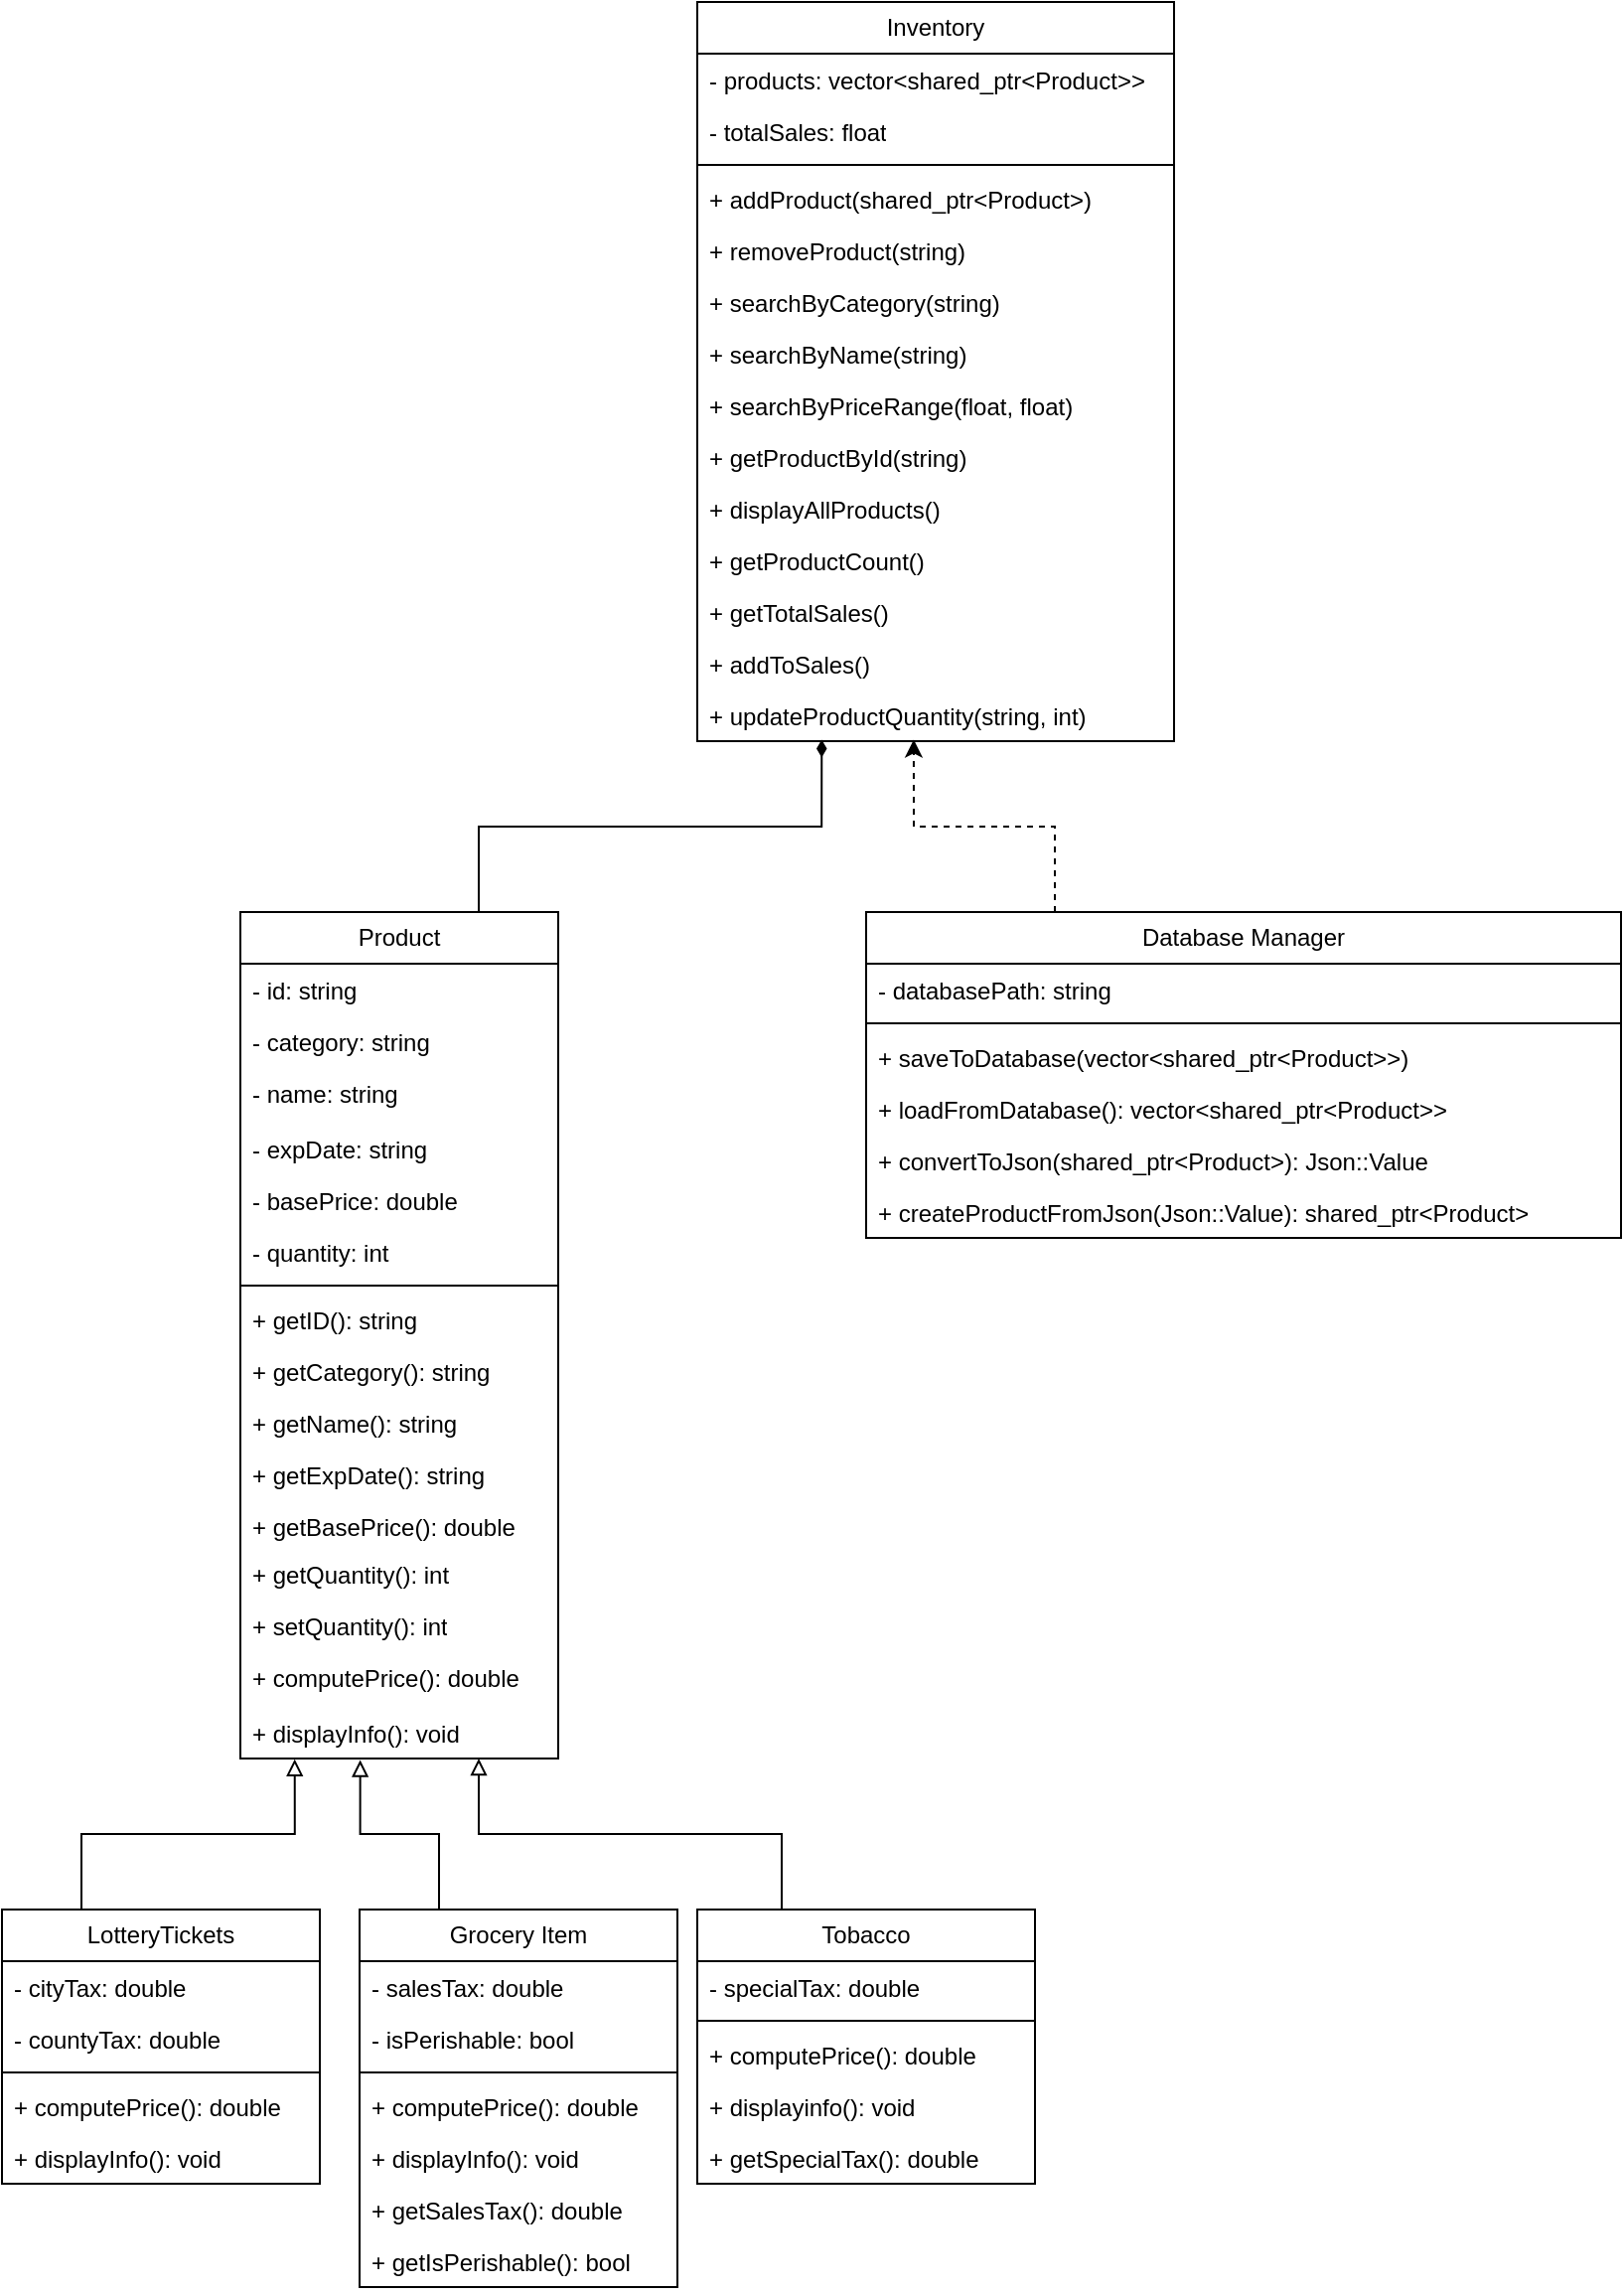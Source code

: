 <mxfile version="26.2.14">
  <diagram name="Page-1" id="XP5wi-Z1ziAdDEs-CprB">
    <mxGraphModel dx="1187" dy="1418" grid="1" gridSize="10" guides="1" tooltips="1" connect="1" arrows="1" fold="1" page="1" pageScale="1" pageWidth="850" pageHeight="1100" math="0" shadow="0">
      <root>
        <mxCell id="0" />
        <mxCell id="1" parent="0" />
        <mxCell id="9lF0l-CxX9DdGzwPmQOx-1" value="Inventory" style="swimlane;fontStyle=0;childLayout=stackLayout;horizontal=1;startSize=26;fillColor=none;horizontalStack=0;resizeParent=1;resizeParentMax=0;resizeLast=0;collapsible=1;marginBottom=0;whiteSpace=wrap;html=1;" vertex="1" parent="1">
          <mxGeometry x="340" y="-670" width="240" height="372" as="geometry" />
        </mxCell>
        <mxCell id="9lF0l-CxX9DdGzwPmQOx-2" value="- products: vector&amp;lt;shared_ptr&amp;lt;Product&amp;gt;&amp;gt;" style="text;strokeColor=none;fillColor=none;align=left;verticalAlign=top;spacingLeft=4;spacingRight=4;overflow=hidden;rotatable=0;points=[[0,0.5],[1,0.5]];portConstraint=eastwest;whiteSpace=wrap;html=1;" vertex="1" parent="9lF0l-CxX9DdGzwPmQOx-1">
          <mxGeometry y="26" width="240" height="26" as="geometry" />
        </mxCell>
        <mxCell id="9lF0l-CxX9DdGzwPmQOx-3" value="- totalSales: float" style="text;strokeColor=none;fillColor=none;align=left;verticalAlign=top;spacingLeft=4;spacingRight=4;overflow=hidden;rotatable=0;points=[[0,0.5],[1,0.5]];portConstraint=eastwest;whiteSpace=wrap;html=1;" vertex="1" parent="9lF0l-CxX9DdGzwPmQOx-1">
          <mxGeometry y="52" width="240" height="26" as="geometry" />
        </mxCell>
        <mxCell id="9lF0l-CxX9DdGzwPmQOx-49" value="" style="line;strokeWidth=1;fillColor=none;align=left;verticalAlign=middle;spacingTop=-1;spacingLeft=3;spacingRight=3;rotatable=0;labelPosition=right;points=[];portConstraint=eastwest;strokeColor=inherit;" vertex="1" parent="9lF0l-CxX9DdGzwPmQOx-1">
          <mxGeometry y="78" width="240" height="8" as="geometry" />
        </mxCell>
        <mxCell id="9lF0l-CxX9DdGzwPmQOx-50" value="+ addProduct(shared_ptr&amp;lt;Product&amp;gt;)" style="text;strokeColor=none;fillColor=none;align=left;verticalAlign=top;spacingLeft=4;spacingRight=4;overflow=hidden;rotatable=0;points=[[0,0.5],[1,0.5]];portConstraint=eastwest;whiteSpace=wrap;html=1;" vertex="1" parent="9lF0l-CxX9DdGzwPmQOx-1">
          <mxGeometry y="86" width="240" height="26" as="geometry" />
        </mxCell>
        <mxCell id="9lF0l-CxX9DdGzwPmQOx-60" value="+ removeProduct(string)" style="text;strokeColor=none;fillColor=none;align=left;verticalAlign=top;spacingLeft=4;spacingRight=4;overflow=hidden;rotatable=0;points=[[0,0.5],[1,0.5]];portConstraint=eastwest;whiteSpace=wrap;html=1;" vertex="1" parent="9lF0l-CxX9DdGzwPmQOx-1">
          <mxGeometry y="112" width="240" height="26" as="geometry" />
        </mxCell>
        <mxCell id="9lF0l-CxX9DdGzwPmQOx-52" value="+ searchByCategory(string)" style="text;strokeColor=none;fillColor=none;align=left;verticalAlign=top;spacingLeft=4;spacingRight=4;overflow=hidden;rotatable=0;points=[[0,0.5],[1,0.5]];portConstraint=eastwest;whiteSpace=wrap;html=1;" vertex="1" parent="9lF0l-CxX9DdGzwPmQOx-1">
          <mxGeometry y="138" width="240" height="26" as="geometry" />
        </mxCell>
        <mxCell id="9lF0l-CxX9DdGzwPmQOx-59" value="+ searchByName(string)" style="text;strokeColor=none;fillColor=none;align=left;verticalAlign=top;spacingLeft=4;spacingRight=4;overflow=hidden;rotatable=0;points=[[0,0.5],[1,0.5]];portConstraint=eastwest;whiteSpace=wrap;html=1;" vertex="1" parent="9lF0l-CxX9DdGzwPmQOx-1">
          <mxGeometry y="164" width="240" height="26" as="geometry" />
        </mxCell>
        <mxCell id="9lF0l-CxX9DdGzwPmQOx-61" value="+ searchByPriceRange(float, float)" style="text;strokeColor=none;fillColor=none;align=left;verticalAlign=top;spacingLeft=4;spacingRight=4;overflow=hidden;rotatable=0;points=[[0,0.5],[1,0.5]];portConstraint=eastwest;whiteSpace=wrap;html=1;" vertex="1" parent="9lF0l-CxX9DdGzwPmQOx-1">
          <mxGeometry y="190" width="240" height="26" as="geometry" />
        </mxCell>
        <mxCell id="9lF0l-CxX9DdGzwPmQOx-58" value="+ getProductById(string)" style="text;strokeColor=none;fillColor=none;align=left;verticalAlign=top;spacingLeft=4;spacingRight=4;overflow=hidden;rotatable=0;points=[[0,0.5],[1,0.5]];portConstraint=eastwest;whiteSpace=wrap;html=1;" vertex="1" parent="9lF0l-CxX9DdGzwPmQOx-1">
          <mxGeometry y="216" width="240" height="26" as="geometry" />
        </mxCell>
        <mxCell id="9lF0l-CxX9DdGzwPmQOx-55" value="+ displayAllProducts()" style="text;strokeColor=none;fillColor=none;align=left;verticalAlign=top;spacingLeft=4;spacingRight=4;overflow=hidden;rotatable=0;points=[[0,0.5],[1,0.5]];portConstraint=eastwest;whiteSpace=wrap;html=1;" vertex="1" parent="9lF0l-CxX9DdGzwPmQOx-1">
          <mxGeometry y="242" width="240" height="26" as="geometry" />
        </mxCell>
        <mxCell id="9lF0l-CxX9DdGzwPmQOx-57" value="+ getProductCount()" style="text;strokeColor=none;fillColor=none;align=left;verticalAlign=top;spacingLeft=4;spacingRight=4;overflow=hidden;rotatable=0;points=[[0,0.5],[1,0.5]];portConstraint=eastwest;whiteSpace=wrap;html=1;" vertex="1" parent="9lF0l-CxX9DdGzwPmQOx-1">
          <mxGeometry y="268" width="240" height="26" as="geometry" />
        </mxCell>
        <mxCell id="9lF0l-CxX9DdGzwPmQOx-51" value="+ getTotalSales()" style="text;strokeColor=none;fillColor=none;align=left;verticalAlign=top;spacingLeft=4;spacingRight=4;overflow=hidden;rotatable=0;points=[[0,0.5],[1,0.5]];portConstraint=eastwest;whiteSpace=wrap;html=1;" vertex="1" parent="9lF0l-CxX9DdGzwPmQOx-1">
          <mxGeometry y="294" width="240" height="26" as="geometry" />
        </mxCell>
        <mxCell id="9lF0l-CxX9DdGzwPmQOx-56" value="+ addToSales()" style="text;strokeColor=none;fillColor=none;align=left;verticalAlign=top;spacingLeft=4;spacingRight=4;overflow=hidden;rotatable=0;points=[[0,0.5],[1,0.5]];portConstraint=eastwest;whiteSpace=wrap;html=1;" vertex="1" parent="9lF0l-CxX9DdGzwPmQOx-1">
          <mxGeometry y="320" width="240" height="26" as="geometry" />
        </mxCell>
        <mxCell id="9lF0l-CxX9DdGzwPmQOx-4" value="+ updateProductQuantity(string, int)" style="text;strokeColor=none;fillColor=none;align=left;verticalAlign=top;spacingLeft=4;spacingRight=4;overflow=hidden;rotatable=0;points=[[0,0.5],[1,0.5]];portConstraint=eastwest;whiteSpace=wrap;html=1;" vertex="1" parent="9lF0l-CxX9DdGzwPmQOx-1">
          <mxGeometry y="346" width="240" height="26" as="geometry" />
        </mxCell>
        <mxCell id="9lF0l-CxX9DdGzwPmQOx-5" value="Product" style="swimlane;fontStyle=0;childLayout=stackLayout;horizontal=1;startSize=26;fillColor=none;horizontalStack=0;resizeParent=1;resizeParentMax=0;resizeLast=0;collapsible=1;marginBottom=0;whiteSpace=wrap;html=1;" vertex="1" parent="1">
          <mxGeometry x="110" y="-212" width="160" height="426" as="geometry" />
        </mxCell>
        <mxCell id="9lF0l-CxX9DdGzwPmQOx-6" value="- id: string" style="text;strokeColor=none;fillColor=none;align=left;verticalAlign=top;spacingLeft=4;spacingRight=4;overflow=hidden;rotatable=0;points=[[0,0.5],[1,0.5]];portConstraint=eastwest;whiteSpace=wrap;html=1;" vertex="1" parent="9lF0l-CxX9DdGzwPmQOx-5">
          <mxGeometry y="26" width="160" height="26" as="geometry" />
        </mxCell>
        <mxCell id="9lF0l-CxX9DdGzwPmQOx-7" value="- category: string" style="text;strokeColor=none;fillColor=none;align=left;verticalAlign=top;spacingLeft=4;spacingRight=4;overflow=hidden;rotatable=0;points=[[0,0.5],[1,0.5]];portConstraint=eastwest;whiteSpace=wrap;html=1;" vertex="1" parent="9lF0l-CxX9DdGzwPmQOx-5">
          <mxGeometry y="52" width="160" height="26" as="geometry" />
        </mxCell>
        <mxCell id="9lF0l-CxX9DdGzwPmQOx-8" value="- name: string" style="text;strokeColor=none;fillColor=none;align=left;verticalAlign=top;spacingLeft=4;spacingRight=4;overflow=hidden;rotatable=0;points=[[0,0.5],[1,0.5]];portConstraint=eastwest;whiteSpace=wrap;html=1;" vertex="1" parent="9lF0l-CxX9DdGzwPmQOx-5">
          <mxGeometry y="78" width="160" height="28" as="geometry" />
        </mxCell>
        <mxCell id="9lF0l-CxX9DdGzwPmQOx-39" value="- expDate: string" style="text;strokeColor=none;fillColor=none;align=left;verticalAlign=top;spacingLeft=4;spacingRight=4;overflow=hidden;rotatable=0;points=[[0,0.5],[1,0.5]];portConstraint=eastwest;whiteSpace=wrap;html=1;" vertex="1" parent="9lF0l-CxX9DdGzwPmQOx-5">
          <mxGeometry y="106" width="160" height="26" as="geometry" />
        </mxCell>
        <mxCell id="9lF0l-CxX9DdGzwPmQOx-40" value="- basePrice: double" style="text;strokeColor=none;fillColor=none;align=left;verticalAlign=top;spacingLeft=4;spacingRight=4;overflow=hidden;rotatable=0;points=[[0,0.5],[1,0.5]];portConstraint=eastwest;whiteSpace=wrap;html=1;" vertex="1" parent="9lF0l-CxX9DdGzwPmQOx-5">
          <mxGeometry y="132" width="160" height="26" as="geometry" />
        </mxCell>
        <mxCell id="9lF0l-CxX9DdGzwPmQOx-41" value="- quantity: int" style="text;strokeColor=none;fillColor=none;align=left;verticalAlign=top;spacingLeft=4;spacingRight=4;overflow=hidden;rotatable=0;points=[[0,0.5],[1,0.5]];portConstraint=eastwest;whiteSpace=wrap;html=1;" vertex="1" parent="9lF0l-CxX9DdGzwPmQOx-5">
          <mxGeometry y="158" width="160" height="26" as="geometry" />
        </mxCell>
        <mxCell id="9lF0l-CxX9DdGzwPmQOx-38" value="" style="line;strokeWidth=1;fillColor=none;align=left;verticalAlign=middle;spacingTop=-1;spacingLeft=3;spacingRight=3;rotatable=0;labelPosition=right;points=[];portConstraint=eastwest;strokeColor=inherit;" vertex="1" parent="9lF0l-CxX9DdGzwPmQOx-5">
          <mxGeometry y="184" width="160" height="8" as="geometry" />
        </mxCell>
        <mxCell id="9lF0l-CxX9DdGzwPmQOx-45" value="+ getID(): string" style="text;strokeColor=none;fillColor=none;align=left;verticalAlign=top;spacingLeft=4;spacingRight=4;overflow=hidden;rotatable=0;points=[[0,0.5],[1,0.5]];portConstraint=eastwest;whiteSpace=wrap;html=1;" vertex="1" parent="9lF0l-CxX9DdGzwPmQOx-5">
          <mxGeometry y="192" width="160" height="26" as="geometry" />
        </mxCell>
        <mxCell id="9lF0l-CxX9DdGzwPmQOx-48" value="+ getCategory(): string" style="text;strokeColor=none;fillColor=none;align=left;verticalAlign=top;spacingLeft=4;spacingRight=4;overflow=hidden;rotatable=0;points=[[0,0.5],[1,0.5]];portConstraint=eastwest;whiteSpace=wrap;html=1;" vertex="1" parent="9lF0l-CxX9DdGzwPmQOx-5">
          <mxGeometry y="218" width="160" height="26" as="geometry" />
        </mxCell>
        <mxCell id="9lF0l-CxX9DdGzwPmQOx-47" value="+ getName(): string" style="text;strokeColor=none;fillColor=none;align=left;verticalAlign=top;spacingLeft=4;spacingRight=4;overflow=hidden;rotatable=0;points=[[0,0.5],[1,0.5]];portConstraint=eastwest;whiteSpace=wrap;html=1;" vertex="1" parent="9lF0l-CxX9DdGzwPmQOx-5">
          <mxGeometry y="244" width="160" height="26" as="geometry" />
        </mxCell>
        <mxCell id="9lF0l-CxX9DdGzwPmQOx-46" value="+ getExpDate(): string" style="text;strokeColor=none;fillColor=none;align=left;verticalAlign=top;spacingLeft=4;spacingRight=4;overflow=hidden;rotatable=0;points=[[0,0.5],[1,0.5]];portConstraint=eastwest;whiteSpace=wrap;html=1;" vertex="1" parent="9lF0l-CxX9DdGzwPmQOx-5">
          <mxGeometry y="270" width="160" height="26" as="geometry" />
        </mxCell>
        <mxCell id="9lF0l-CxX9DdGzwPmQOx-37" value="+ getBasePrice(): double" style="text;strokeColor=none;fillColor=none;align=left;verticalAlign=top;spacingLeft=4;spacingRight=4;overflow=hidden;rotatable=0;points=[[0,0.5],[1,0.5]];portConstraint=eastwest;whiteSpace=wrap;html=1;" vertex="1" parent="9lF0l-CxX9DdGzwPmQOx-5">
          <mxGeometry y="296" width="160" height="24" as="geometry" />
        </mxCell>
        <mxCell id="9lF0l-CxX9DdGzwPmQOx-44" value="+ getQuantity(): int" style="text;strokeColor=none;fillColor=none;align=left;verticalAlign=top;spacingLeft=4;spacingRight=4;overflow=hidden;rotatable=0;points=[[0,0.5],[1,0.5]];portConstraint=eastwest;whiteSpace=wrap;html=1;" vertex="1" parent="9lF0l-CxX9DdGzwPmQOx-5">
          <mxGeometry y="320" width="160" height="26" as="geometry" />
        </mxCell>
        <mxCell id="9lF0l-CxX9DdGzwPmQOx-43" value="+ setQuantity(): int" style="text;strokeColor=none;fillColor=none;align=left;verticalAlign=top;spacingLeft=4;spacingRight=4;overflow=hidden;rotatable=0;points=[[0,0.5],[1,0.5]];portConstraint=eastwest;whiteSpace=wrap;html=1;" vertex="1" parent="9lF0l-CxX9DdGzwPmQOx-5">
          <mxGeometry y="346" width="160" height="26" as="geometry" />
        </mxCell>
        <mxCell id="9lF0l-CxX9DdGzwPmQOx-42" value="+ computePrice(): double" style="text;strokeColor=none;fillColor=none;align=left;verticalAlign=top;spacingLeft=4;spacingRight=4;overflow=hidden;rotatable=0;points=[[0,0.5],[1,0.5]];portConstraint=eastwest;whiteSpace=wrap;html=1;" vertex="1" parent="9lF0l-CxX9DdGzwPmQOx-5">
          <mxGeometry y="372" width="160" height="28" as="geometry" />
        </mxCell>
        <mxCell id="9lF0l-CxX9DdGzwPmQOx-36" value="+ displayInfo(): void" style="text;strokeColor=none;fillColor=none;align=left;verticalAlign=top;spacingLeft=4;spacingRight=4;overflow=hidden;rotatable=0;points=[[0,0.5],[1,0.5]];portConstraint=eastwest;whiteSpace=wrap;html=1;" vertex="1" parent="9lF0l-CxX9DdGzwPmQOx-5">
          <mxGeometry y="400" width="160" height="26" as="geometry" />
        </mxCell>
        <mxCell id="9lF0l-CxX9DdGzwPmQOx-9" value="LotteryTickets" style="swimlane;fontStyle=0;childLayout=stackLayout;horizontal=1;startSize=26;fillColor=none;horizontalStack=0;resizeParent=1;resizeParentMax=0;resizeLast=0;collapsible=1;marginBottom=0;whiteSpace=wrap;html=1;" vertex="1" parent="1">
          <mxGeometry x="-10" y="290" width="160" height="138" as="geometry" />
        </mxCell>
        <mxCell id="9lF0l-CxX9DdGzwPmQOx-10" value="- cityTax: double" style="text;strokeColor=none;fillColor=none;align=left;verticalAlign=top;spacingLeft=4;spacingRight=4;overflow=hidden;rotatable=0;points=[[0,0.5],[1,0.5]];portConstraint=eastwest;whiteSpace=wrap;html=1;" vertex="1" parent="9lF0l-CxX9DdGzwPmQOx-9">
          <mxGeometry y="26" width="160" height="26" as="geometry" />
        </mxCell>
        <mxCell id="9lF0l-CxX9DdGzwPmQOx-11" value="- countyTax: double" style="text;strokeColor=none;fillColor=none;align=left;verticalAlign=top;spacingLeft=4;spacingRight=4;overflow=hidden;rotatable=0;points=[[0,0.5],[1,0.5]];portConstraint=eastwest;whiteSpace=wrap;html=1;" vertex="1" parent="9lF0l-CxX9DdGzwPmQOx-9">
          <mxGeometry y="52" width="160" height="26" as="geometry" />
        </mxCell>
        <mxCell id="9lF0l-CxX9DdGzwPmQOx-64" value="" style="line;strokeWidth=1;fillColor=none;align=left;verticalAlign=middle;spacingTop=-1;spacingLeft=3;spacingRight=3;rotatable=0;labelPosition=right;points=[];portConstraint=eastwest;strokeColor=inherit;" vertex="1" parent="9lF0l-CxX9DdGzwPmQOx-9">
          <mxGeometry y="78" width="160" height="8" as="geometry" />
        </mxCell>
        <mxCell id="9lF0l-CxX9DdGzwPmQOx-12" value="+ computePrice(): double" style="text;strokeColor=none;fillColor=none;align=left;verticalAlign=top;spacingLeft=4;spacingRight=4;overflow=hidden;rotatable=0;points=[[0,0.5],[1,0.5]];portConstraint=eastwest;whiteSpace=wrap;html=1;" vertex="1" parent="9lF0l-CxX9DdGzwPmQOx-9">
          <mxGeometry y="86" width="160" height="26" as="geometry" />
        </mxCell>
        <mxCell id="9lF0l-CxX9DdGzwPmQOx-65" value="+ displayInfo(): void" style="text;strokeColor=none;fillColor=none;align=left;verticalAlign=top;spacingLeft=4;spacingRight=4;overflow=hidden;rotatable=0;points=[[0,0.5],[1,0.5]];portConstraint=eastwest;whiteSpace=wrap;html=1;" vertex="1" parent="9lF0l-CxX9DdGzwPmQOx-9">
          <mxGeometry y="112" width="160" height="26" as="geometry" />
        </mxCell>
        <mxCell id="9lF0l-CxX9DdGzwPmQOx-78" style="edgeStyle=orthogonalEdgeStyle;rounded=0;orthogonalLoop=1;jettySize=auto;html=1;exitX=0.25;exitY=0;exitDx=0;exitDy=0;entryX=0.75;entryY=1;entryDx=0;entryDy=0;endArrow=block;endFill=0;" edge="1" parent="1" source="9lF0l-CxX9DdGzwPmQOx-13" target="9lF0l-CxX9DdGzwPmQOx-5">
          <mxGeometry relative="1" as="geometry" />
        </mxCell>
        <mxCell id="9lF0l-CxX9DdGzwPmQOx-13" value="Tobacco" style="swimlane;fontStyle=0;childLayout=stackLayout;horizontal=1;startSize=26;fillColor=none;horizontalStack=0;resizeParent=1;resizeParentMax=0;resizeLast=0;collapsible=1;marginBottom=0;whiteSpace=wrap;html=1;" vertex="1" parent="1">
          <mxGeometry x="340" y="290" width="170" height="138" as="geometry" />
        </mxCell>
        <mxCell id="9lF0l-CxX9DdGzwPmQOx-14" value="- specialTax: double" style="text;strokeColor=none;fillColor=none;align=left;verticalAlign=top;spacingLeft=4;spacingRight=4;overflow=hidden;rotatable=0;points=[[0,0.5],[1,0.5]];portConstraint=eastwest;whiteSpace=wrap;html=1;" vertex="1" parent="9lF0l-CxX9DdGzwPmQOx-13">
          <mxGeometry y="26" width="170" height="26" as="geometry" />
        </mxCell>
        <mxCell id="9lF0l-CxX9DdGzwPmQOx-62" value="" style="line;strokeWidth=1;fillColor=none;align=left;verticalAlign=middle;spacingTop=-1;spacingLeft=3;spacingRight=3;rotatable=0;labelPosition=right;points=[];portConstraint=eastwest;strokeColor=inherit;" vertex="1" parent="9lF0l-CxX9DdGzwPmQOx-13">
          <mxGeometry y="52" width="170" height="8" as="geometry" />
        </mxCell>
        <mxCell id="9lF0l-CxX9DdGzwPmQOx-15" value="+ computePrice(): double" style="text;strokeColor=none;fillColor=none;align=left;verticalAlign=top;spacingLeft=4;spacingRight=4;overflow=hidden;rotatable=0;points=[[0,0.5],[1,0.5]];portConstraint=eastwest;whiteSpace=wrap;html=1;" vertex="1" parent="9lF0l-CxX9DdGzwPmQOx-13">
          <mxGeometry y="60" width="170" height="26" as="geometry" />
        </mxCell>
        <mxCell id="9lF0l-CxX9DdGzwPmQOx-63" value="+ displayinfo(): void" style="text;strokeColor=none;fillColor=none;align=left;verticalAlign=top;spacingLeft=4;spacingRight=4;overflow=hidden;rotatable=0;points=[[0,0.5],[1,0.5]];portConstraint=eastwest;whiteSpace=wrap;html=1;" vertex="1" parent="9lF0l-CxX9DdGzwPmQOx-13">
          <mxGeometry y="86" width="170" height="26" as="geometry" />
        </mxCell>
        <mxCell id="9lF0l-CxX9DdGzwPmQOx-16" value="+ getSpecialTax(): double" style="text;strokeColor=none;fillColor=none;align=left;verticalAlign=top;spacingLeft=4;spacingRight=4;overflow=hidden;rotatable=0;points=[[0,0.5],[1,0.5]];portConstraint=eastwest;whiteSpace=wrap;html=1;" vertex="1" parent="9lF0l-CxX9DdGzwPmQOx-13">
          <mxGeometry y="112" width="170" height="26" as="geometry" />
        </mxCell>
        <mxCell id="9lF0l-CxX9DdGzwPmQOx-17" value="Datab&lt;span style=&quot;background-color: transparent; color: light-dark(rgb(0, 0, 0), rgb(255, 255, 255));&quot;&gt;ase Manager&lt;/span&gt;" style="swimlane;fontStyle=0;childLayout=stackLayout;horizontal=1;startSize=26;fillColor=none;horizontalStack=0;resizeParent=1;resizeParentMax=0;resizeLast=0;collapsible=1;marginBottom=0;whiteSpace=wrap;html=1;" vertex="1" parent="1">
          <mxGeometry x="425" y="-212" width="380" height="164" as="geometry" />
        </mxCell>
        <mxCell id="9lF0l-CxX9DdGzwPmQOx-18" value="- databasePath: string" style="text;strokeColor=none;fillColor=none;align=left;verticalAlign=top;spacingLeft=4;spacingRight=4;overflow=hidden;rotatable=0;points=[[0,0.5],[1,0.5]];portConstraint=eastwest;whiteSpace=wrap;html=1;" vertex="1" parent="9lF0l-CxX9DdGzwPmQOx-17">
          <mxGeometry y="26" width="380" height="26" as="geometry" />
        </mxCell>
        <mxCell id="9lF0l-CxX9DdGzwPmQOx-74" value="" style="line;strokeWidth=1;fillColor=none;align=left;verticalAlign=middle;spacingTop=-1;spacingLeft=3;spacingRight=3;rotatable=0;labelPosition=right;points=[];portConstraint=eastwest;strokeColor=inherit;" vertex="1" parent="9lF0l-CxX9DdGzwPmQOx-17">
          <mxGeometry y="52" width="380" height="8" as="geometry" />
        </mxCell>
        <mxCell id="9lF0l-CxX9DdGzwPmQOx-72" value="+ saveToDatabase(vector&amp;lt;shared_ptr&amp;lt;Product&amp;gt;&amp;gt;)" style="text;strokeColor=none;fillColor=none;align=left;verticalAlign=top;spacingLeft=4;spacingRight=4;overflow=hidden;rotatable=0;points=[[0,0.5],[1,0.5]];portConstraint=eastwest;whiteSpace=wrap;html=1;" vertex="1" parent="9lF0l-CxX9DdGzwPmQOx-17">
          <mxGeometry y="60" width="380" height="26" as="geometry" />
        </mxCell>
        <mxCell id="9lF0l-CxX9DdGzwPmQOx-19" value="+ loadFromDatabase(): vector&amp;lt;shared_ptr&amp;lt;Product&amp;gt;&amp;gt;" style="text;strokeColor=none;fillColor=none;align=left;verticalAlign=top;spacingLeft=4;spacingRight=4;overflow=hidden;rotatable=0;points=[[0,0.5],[1,0.5]];portConstraint=eastwest;whiteSpace=wrap;html=1;" vertex="1" parent="9lF0l-CxX9DdGzwPmQOx-17">
          <mxGeometry y="86" width="380" height="26" as="geometry" />
        </mxCell>
        <mxCell id="9lF0l-CxX9DdGzwPmQOx-73" value="+ convertToJson(shared_ptr&amp;lt;Product&amp;gt;): Json::Value" style="text;strokeColor=none;fillColor=none;align=left;verticalAlign=top;spacingLeft=4;spacingRight=4;overflow=hidden;rotatable=0;points=[[0,0.5],[1,0.5]];portConstraint=eastwest;whiteSpace=wrap;html=1;" vertex="1" parent="9lF0l-CxX9DdGzwPmQOx-17">
          <mxGeometry y="112" width="380" height="26" as="geometry" />
        </mxCell>
        <mxCell id="9lF0l-CxX9DdGzwPmQOx-20" value="+ createProductFromJson(Json::Value): shared_ptr&amp;lt;Product&amp;gt;" style="text;strokeColor=none;fillColor=none;align=left;verticalAlign=top;spacingLeft=4;spacingRight=4;overflow=hidden;rotatable=0;points=[[0,0.5],[1,0.5]];portConstraint=eastwest;whiteSpace=wrap;html=1;" vertex="1" parent="9lF0l-CxX9DdGzwPmQOx-17">
          <mxGeometry y="138" width="380" height="26" as="geometry" />
        </mxCell>
        <mxCell id="9lF0l-CxX9DdGzwPmQOx-21" value="Grocery Item" style="swimlane;fontStyle=0;childLayout=stackLayout;horizontal=1;startSize=26;fillColor=none;horizontalStack=0;resizeParent=1;resizeParentMax=0;resizeLast=0;collapsible=1;marginBottom=0;whiteSpace=wrap;html=1;" vertex="1" parent="1">
          <mxGeometry x="170" y="290" width="160" height="190" as="geometry" />
        </mxCell>
        <mxCell id="9lF0l-CxX9DdGzwPmQOx-22" value="- salesTax: double" style="text;strokeColor=none;fillColor=none;align=left;verticalAlign=top;spacingLeft=4;spacingRight=4;overflow=hidden;rotatable=0;points=[[0,0.5],[1,0.5]];portConstraint=eastwest;whiteSpace=wrap;html=1;" vertex="1" parent="9lF0l-CxX9DdGzwPmQOx-21">
          <mxGeometry y="26" width="160" height="26" as="geometry" />
        </mxCell>
        <mxCell id="9lF0l-CxX9DdGzwPmQOx-23" value="- isPerishable: bool" style="text;strokeColor=none;fillColor=none;align=left;verticalAlign=top;spacingLeft=4;spacingRight=4;overflow=hidden;rotatable=0;points=[[0,0.5],[1,0.5]];portConstraint=eastwest;whiteSpace=wrap;html=1;" vertex="1" parent="9lF0l-CxX9DdGzwPmQOx-21">
          <mxGeometry y="52" width="160" height="26" as="geometry" />
        </mxCell>
        <mxCell id="9lF0l-CxX9DdGzwPmQOx-66" value="" style="line;strokeWidth=1;fillColor=none;align=left;verticalAlign=middle;spacingTop=-1;spacingLeft=3;spacingRight=3;rotatable=0;labelPosition=right;points=[];portConstraint=eastwest;strokeColor=inherit;" vertex="1" parent="9lF0l-CxX9DdGzwPmQOx-21">
          <mxGeometry y="78" width="160" height="8" as="geometry" />
        </mxCell>
        <mxCell id="9lF0l-CxX9DdGzwPmQOx-71" value="+ computePrice(): double" style="text;strokeColor=none;fillColor=none;align=left;verticalAlign=top;spacingLeft=4;spacingRight=4;overflow=hidden;rotatable=0;points=[[0,0.5],[1,0.5]];portConstraint=eastwest;whiteSpace=wrap;html=1;" vertex="1" parent="9lF0l-CxX9DdGzwPmQOx-21">
          <mxGeometry y="86" width="160" height="26" as="geometry" />
        </mxCell>
        <mxCell id="9lF0l-CxX9DdGzwPmQOx-70" value="+ displayInfo(): void" style="text;strokeColor=none;fillColor=none;align=left;verticalAlign=top;spacingLeft=4;spacingRight=4;overflow=hidden;rotatable=0;points=[[0,0.5],[1,0.5]];portConstraint=eastwest;whiteSpace=wrap;html=1;" vertex="1" parent="9lF0l-CxX9DdGzwPmQOx-21">
          <mxGeometry y="112" width="160" height="26" as="geometry" />
        </mxCell>
        <mxCell id="9lF0l-CxX9DdGzwPmQOx-67" value="+ getSalesTax(): double" style="text;strokeColor=none;fillColor=none;align=left;verticalAlign=top;spacingLeft=4;spacingRight=4;overflow=hidden;rotatable=0;points=[[0,0.5],[1,0.5]];portConstraint=eastwest;whiteSpace=wrap;html=1;" vertex="1" parent="9lF0l-CxX9DdGzwPmQOx-21">
          <mxGeometry y="138" width="160" height="26" as="geometry" />
        </mxCell>
        <mxCell id="9lF0l-CxX9DdGzwPmQOx-24" value="+ getIsPerishable(): bool" style="text;strokeColor=none;fillColor=none;align=left;verticalAlign=top;spacingLeft=4;spacingRight=4;overflow=hidden;rotatable=0;points=[[0,0.5],[1,0.5]];portConstraint=eastwest;whiteSpace=wrap;html=1;" vertex="1" parent="9lF0l-CxX9DdGzwPmQOx-21">
          <mxGeometry y="164" width="160" height="26" as="geometry" />
        </mxCell>
        <mxCell id="9lF0l-CxX9DdGzwPmQOx-76" style="edgeStyle=orthogonalEdgeStyle;rounded=0;orthogonalLoop=1;jettySize=auto;html=1;exitX=0.25;exitY=0;exitDx=0;exitDy=0;entryX=0.171;entryY=1.013;entryDx=0;entryDy=0;entryPerimeter=0;endArrow=block;endFill=0;" edge="1" parent="1" source="9lF0l-CxX9DdGzwPmQOx-9" target="9lF0l-CxX9DdGzwPmQOx-36">
          <mxGeometry relative="1" as="geometry" />
        </mxCell>
        <mxCell id="9lF0l-CxX9DdGzwPmQOx-77" style="edgeStyle=orthogonalEdgeStyle;rounded=0;orthogonalLoop=1;jettySize=auto;html=1;exitX=0.25;exitY=0;exitDx=0;exitDy=0;entryX=0.377;entryY=1.029;entryDx=0;entryDy=0;entryPerimeter=0;endArrow=block;endFill=0;" edge="1" parent="1" source="9lF0l-CxX9DdGzwPmQOx-21" target="9lF0l-CxX9DdGzwPmQOx-36">
          <mxGeometry relative="1" as="geometry" />
        </mxCell>
        <mxCell id="9lF0l-CxX9DdGzwPmQOx-79" style="edgeStyle=orthogonalEdgeStyle;rounded=0;orthogonalLoop=1;jettySize=auto;html=1;exitX=0.75;exitY=0;exitDx=0;exitDy=0;entryX=0.261;entryY=0.97;entryDx=0;entryDy=0;entryPerimeter=0;endArrow=diamondThin;endFill=1;" edge="1" parent="1" source="9lF0l-CxX9DdGzwPmQOx-5" target="9lF0l-CxX9DdGzwPmQOx-4">
          <mxGeometry relative="1" as="geometry" />
        </mxCell>
        <mxCell id="9lF0l-CxX9DdGzwPmQOx-80" style="edgeStyle=orthogonalEdgeStyle;rounded=0;orthogonalLoop=1;jettySize=auto;html=1;exitX=0.25;exitY=0;exitDx=0;exitDy=0;entryX=0.454;entryY=0.97;entryDx=0;entryDy=0;entryPerimeter=0;dashed=1;" edge="1" parent="1" source="9lF0l-CxX9DdGzwPmQOx-17" target="9lF0l-CxX9DdGzwPmQOx-4">
          <mxGeometry relative="1" as="geometry" />
        </mxCell>
      </root>
    </mxGraphModel>
  </diagram>
</mxfile>
